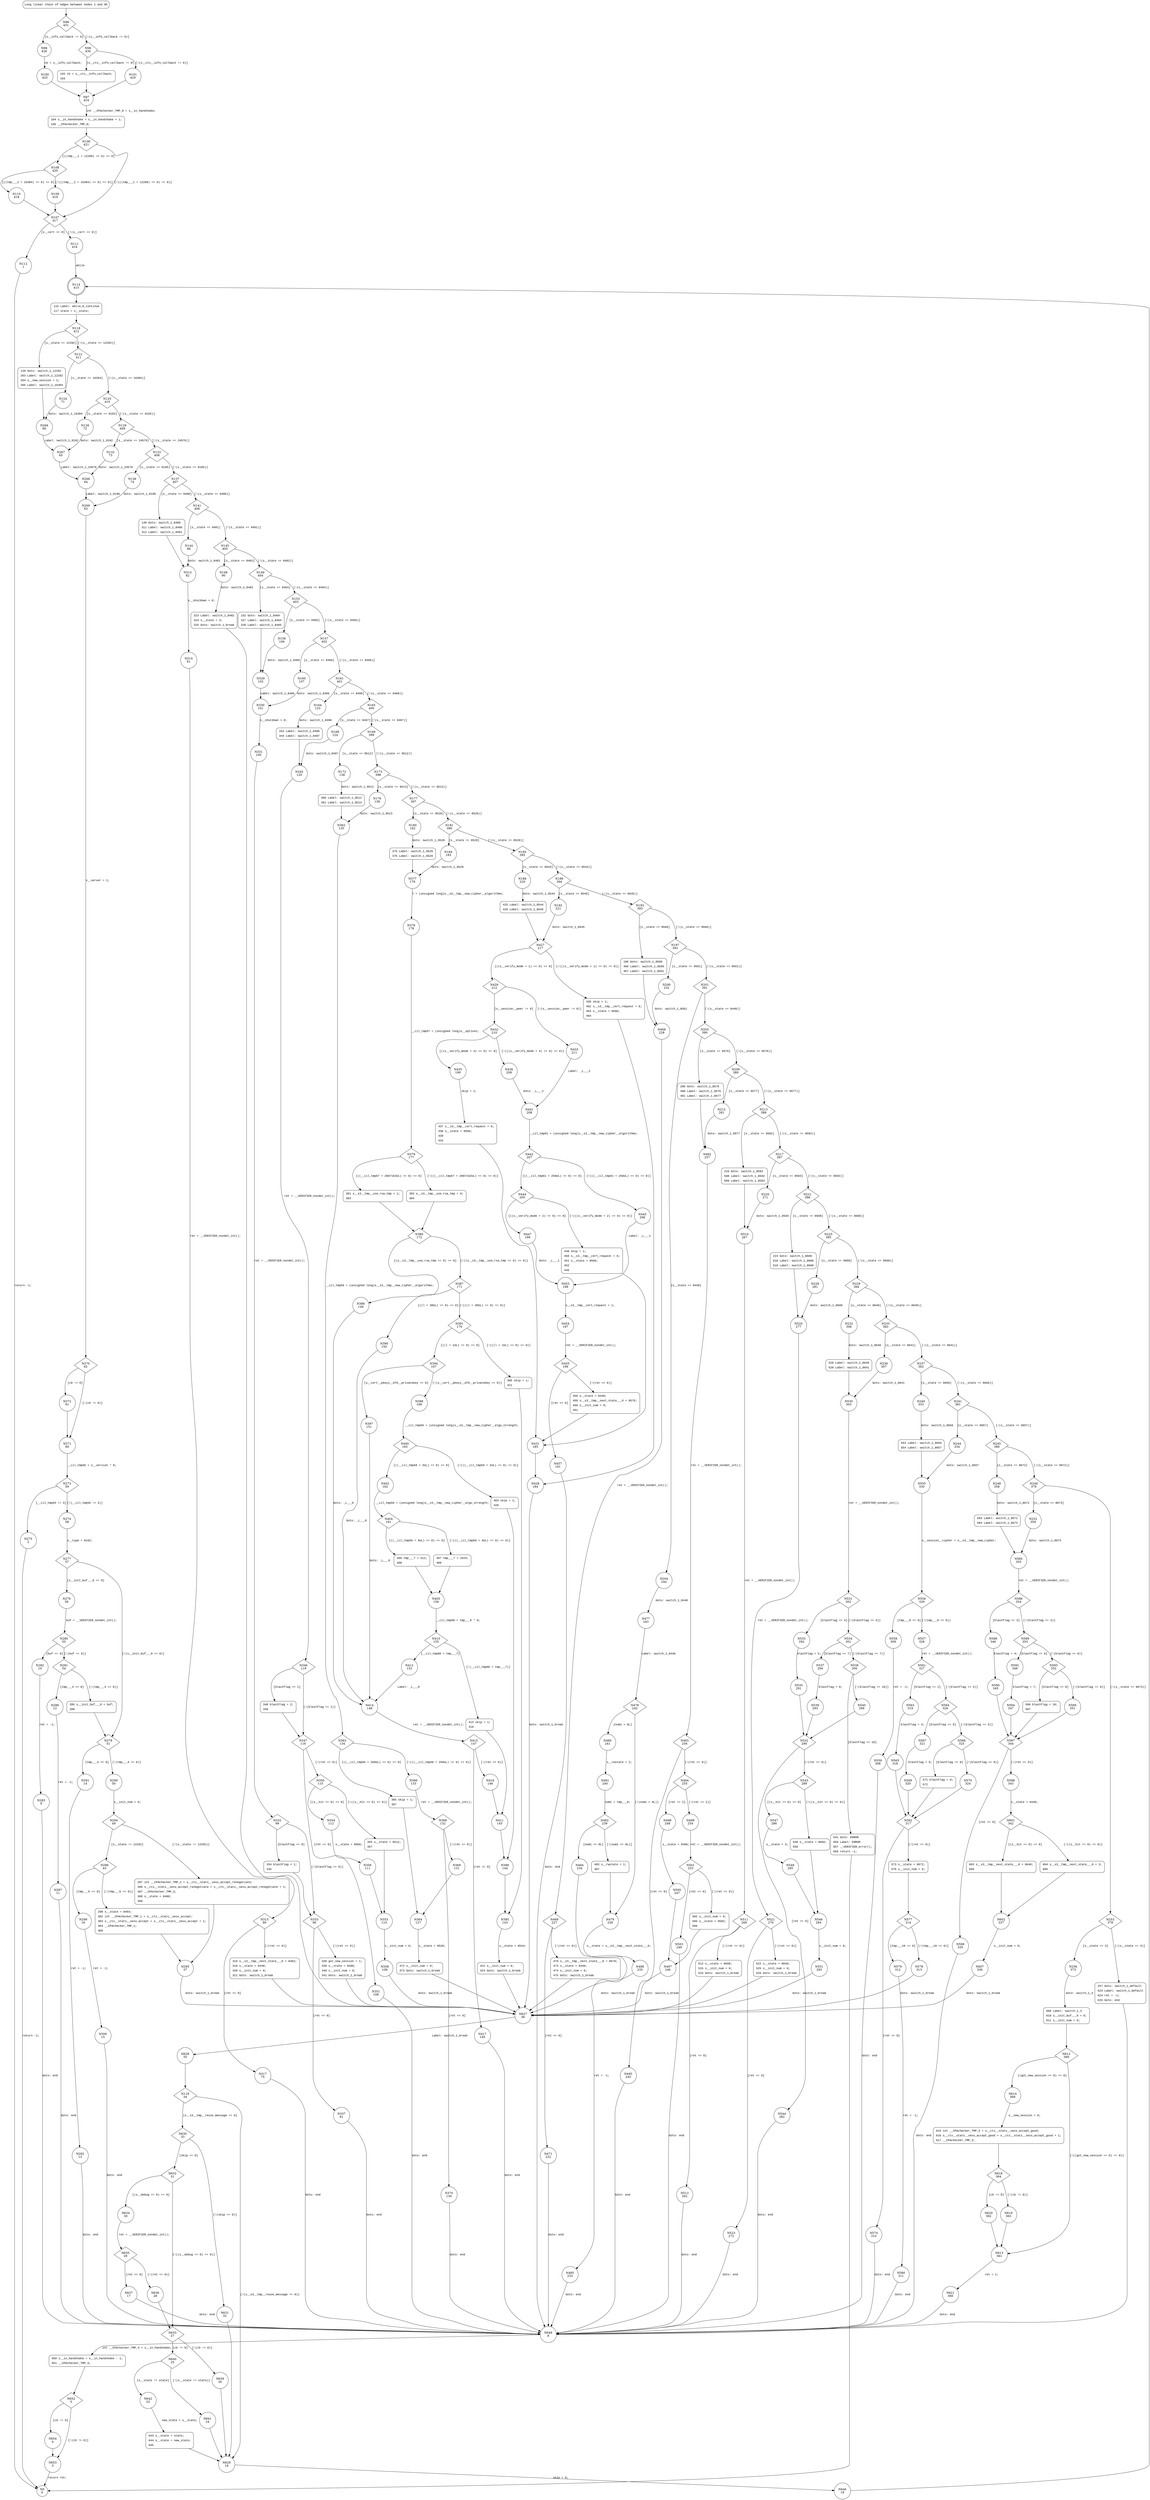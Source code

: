 digraph ssl3_accept {
96 [shape="diamond" label="N96\n431"]
98 [shape="circle" label="N98\n426"]
99 [shape="diamond" label="N99\n430"]
102 [shape="circle" label="N102\n428"]
101 [shape="circle" label="N101\n429"]
97 [shape="circle" label="N97\n424"]
104 [shape="circle" label="N104\n423"]
106 [shape="diamond" label="N106\n421"]
108 [shape="diamond" label="N108\n420"]
107 [shape="diamond" label="N107\n417"]
112 [shape="circle" label="N112\n1"]
111 [shape="circle" label="N111\n416"]
114 [shape="doublecircle" label="N114\n415"]
115 [shape="circle" label="N115\n414"]
118 [shape="diamond" label="N118\n412"]
120 [shape="circle" label="N120\n70"]
121 [shape="diamond" label="N121\n411"]
124 [shape="circle" label="N124\n71"]
125 [shape="diamond" label="N125\n410"]
128 [shape="circle" label="N128\n72"]
129 [shape="diamond" label="N129\n409"]
132 [shape="circle" label="N132\n73"]
133 [shape="diamond" label="N133\n408"]
136 [shape="circle" label="N136\n74"]
137 [shape="diamond" label="N137\n407"]
140 [shape="circle" label="N140\n85"]
141 [shape="diamond" label="N141\n406"]
144 [shape="circle" label="N144\n86"]
145 [shape="diamond" label="N145\n405"]
148 [shape="circle" label="N148\n90"]
149 [shape="diamond" label="N149\n404"]
152 [shape="circle" label="N152\n105"]
153 [shape="diamond" label="N153\n403"]
156 [shape="circle" label="N156\n106"]
157 [shape="diamond" label="N157\n402"]
160 [shape="circle" label="N160\n107"]
161 [shape="diamond" label="N161\n401"]
164 [shape="circle" label="N164\n123"]
165 [shape="diamond" label="N165\n400"]
168 [shape="circle" label="N168\n124"]
169 [shape="diamond" label="N169\n399"]
172 [shape="circle" label="N172\n138"]
173 [shape="diamond" label="N173\n398"]
176 [shape="circle" label="N176\n139"]
177 [shape="diamond" label="N177\n397"]
180 [shape="circle" label="N180\n182"]
181 [shape="diamond" label="N181\n396"]
184 [shape="circle" label="N184\n183"]
185 [shape="diamond" label="N185\n395"]
188 [shape="circle" label="N188\n220"]
189 [shape="diamond" label="N189\n394"]
192 [shape="circle" label="N192\n221"]
193 [shape="diamond" label="N193\n393"]
196 [shape="circle" label="N196\n231"]
197 [shape="diamond" label="N197\n392"]
200 [shape="circle" label="N200\n232"]
201 [shape="diamond" label="N201\n391"]
204 [shape="circle" label="N204\n244"]
205 [shape="diamond" label="N205\n390"]
208 [shape="circle" label="N208\n260"]
209 [shape="diamond" label="N209\n389"]
212 [shape="circle" label="N212\n261"]
213 [shape="diamond" label="N213\n388"]
216 [shape="circle" label="N216\n270"]
217 [shape="diamond" label="N217\n387"]
220 [shape="circle" label="N220\n271"]
221 [shape="diamond" label="N221\n386"]
224 [shape="circle" label="N224\n280"]
225 [shape="diamond" label="N225\n385"]
228 [shape="circle" label="N228\n281"]
229 [shape="diamond" label="N229\n384"]
232 [shape="circle" label="N232\n306"]
233 [shape="diamond" label="N233\n383"]
236 [shape="circle" label="N236\n307"]
237 [shape="diamond" label="N237\n382"]
240 [shape="circle" label="N240\n333"]
241 [shape="diamond" label="N241\n381"]
244 [shape="circle" label="N244\n334"]
245 [shape="diamond" label="N245\n380"]
248 [shape="circle" label="N248\n358"]
249 [shape="diamond" label="N249\n379"]
252 [shape="circle" label="N252\n359"]
253 [shape="diamond" label="N253\n378"]
256 [shape="circle" label="N256\n373"]
257 [shape="circle" label="N257\n377"]
649 [shape="circle" label="N649\n8"]
650 [shape="circle" label="N650\n7"]
652 [shape="diamond" label="N652\n5"]
654 [shape="circle" label="N654\n4"]
653 [shape="circle" label="N653\n3"]
0 [shape="circle" label="N0\n0"]
609 [shape="circle" label="N609\n372"]
612 [shape="diamond" label="N612\n369"]
614 [shape="circle" label="N614\n368"]
613 [shape="circle" label="N613\n361"]
621 [shape="circle" label="N621\n360"]
615 [shape="circle" label="N615\n367"]
618 [shape="diamond" label="N618\n364"]
620 [shape="circle" label="N620\n362"]
619 [shape="circle" label="N619\n363"]
585 [shape="circle" label="N585\n355"]
586 [shape="diamond" label="N586\n354"]
588 [shape="circle" label="N588\n346"]
589 [shape="diamond" label="N589\n353"]
592 [shape="circle" label="N592\n348"]
593 [shape="diamond" label="N593\n352"]
596 [shape="circle" label="N596\n350"]
595 [shape="circle" label="N595\n351"]
587 [shape="diamond" label="N587\n344"]
599 [shape="circle" label="N599\n335"]
598 [shape="circle" label="N598\n343"]
601 [shape="diamond" label="N601\n342"]
603 [shape="circle" label="N603\n339"]
604 [shape="circle" label="N604\n341"]
602 [shape="circle" label="N602\n337"]
607 [shape="circle" label="N607\n336"]
627 [shape="circle" label="N627\n36"]
628 [shape="circle" label="N628\n35"]
119 [shape="diamond" label="N119\n34"]
630 [shape="diamond" label="N630\n33"]
629 [shape="circle" label="N629\n19"]
646 [shape="circle" label="N646\n18"]
632 [shape="diamond" label="N632\n31"]
631 [shape="circle" label="N631\n32"]
634 [shape="circle" label="N634\n30"]
633 [shape="diamond" label="N633\n27"]
640 [shape="diamond" label="N640\n25"]
639 [shape="circle" label="N639\n26"]
642 [shape="circle" label="N642\n23"]
641 [shape="circle" label="N641\n24"]
643 [shape="circle" label="N643\n22"]
635 [shape="diamond" label="N635\n29"]
637 [shape="circle" label="N637\n17"]
636 [shape="circle" label="N636\n28"]
594 [shape="circle" label="N594\n347"]
590 [shape="circle" label="N590\n345"]
583 [shape="circle" label="N583\n357"]
555 [shape="circle" label="N555\n330"]
556 [shape="diamond" label="N556\n329"]
558 [shape="circle" label="N558\n309"]
557 [shape="circle" label="N557\n328"]
561 [shape="diamond" label="N561\n327"]
563 [shape="circle" label="N563\n319"]
564 [shape="diamond" label="N564\n326"]
567 [shape="circle" label="N567\n321"]
568 [shape="diamond" label="N568\n325"]
571 [shape="circle" label="N571\n323"]
570 [shape="circle" label="N570\n324"]
562 [shape="diamond" label="N562\n317"]
574 [shape="circle" label="N574\n310"]
573 [shape="circle" label="N573\n316"]
577 [shape="diamond" label="N577\n314"]
579 [shape="circle" label="N579\n312"]
578 [shape="circle" label="N578\n313"]
580 [shape="circle" label="N580\n311"]
569 [shape="circle" label="N569\n320"]
565 [shape="circle" label="N565\n318"]
559 [shape="circle" label="N559\n308"]
553 [shape="circle" label="N553\n332"]
530 [shape="circle" label="N530\n303"]
531 [shape="diamond" label="N531\n302"]
533 [shape="circle" label="N533\n292"]
534 [shape="diamond" label="N534\n301"]
537 [shape="circle" label="N537\n294"]
538 [shape="diamond" label="N538\n300"]
541 [shape="circle" label="N541\n298"]
540 [shape="circle" label="N540\n299"]
532 [shape="diamond" label="N532\n290"]
544 [shape="circle" label="N544\n282"]
543 [shape="diamond" label="N543\n289"]
547 [shape="circle" label="N547\n286"]
548 [shape="circle" label="N548\n288"]
546 [shape="circle" label="N546\n284"]
551 [shape="circle" label="N551\n283"]
549 [shape="circle" label="N549\n285"]
539 [shape="circle" label="N539\n293"]
535 [shape="circle" label="N535\n291"]
528 [shape="circle" label="N528\n305"]
520 [shape="circle" label="N520\n277"]
521 [shape="diamond" label="N521\n276"]
523 [shape="circle" label="N523\n272"]
522 [shape="circle" label="N522\n275"]
510 [shape="circle" label="N510\n267"]
511 [shape="diamond" label="N511\n266"]
513 [shape="circle" label="N513\n262"]
512 [shape="circle" label="N512\n265"]
492 [shape="circle" label="N492\n257"]
493 [shape="diamond" label="N493\n256"]
495 [shape="circle" label="N495\n245"]
494 [shape="diamond" label="N494\n255"]
498 [shape="circle" label="N498\n248"]
499 [shape="circle" label="N499\n254"]
501 [shape="diamond" label="N501\n253"]
503 [shape="circle" label="N503\n249"]
502 [shape="circle" label="N502\n252"]
497 [shape="circle" label="N497\n246"]
500 [shape="circle" label="N500\n247"]
477 [shape="circle" label="N477\n243"]
478 [shape="diamond" label="N478\n242"]
480 [shape="circle" label="N480\n241"]
479 [shape="circle" label="N479\n236"]
488 [shape="circle" label="N488\n235"]
481 [shape="circle" label="N481\n240"]
482 [shape="diamond" label="N482\n239"]
484 [shape="circle" label="N484\n234"]
483 [shape="circle" label="N483\n238"]
485 [shape="circle" label="N485\n233"]
468 [shape="circle" label="N468\n228"]
469 [shape="diamond" label="N469\n227"]
471 [shape="circle" label="N471\n222"]
470 [shape="circle" label="N470\n226"]
427 [shape="diamond" label="N427\n217"]
429 [shape="diamond" label="N429\n212"]
430 [shape="circle" label="N430\n216"]
428 [shape="circle" label="N428\n184"]
432 [shape="diamond" label="N432\n210"]
433 [shape="circle" label="N433\n211"]
441 [shape="circle" label="N441\n208"]
442 [shape="diamond" label="N442\n207"]
444 [shape="diamond" label="N444\n205"]
445 [shape="circle" label="N445\n206"]
453 [shape="circle" label="N453\n198"]
454 [shape="circle" label="N454\n197"]
455 [shape="diamond" label="N455\n196"]
457 [shape="circle" label="N457\n191"]
456 [shape="circle" label="N456\n195"]
431 [shape="circle" label="N431\n185"]
447 [shape="circle" label="N447\n199"]
448 [shape="circle" label="N448\n204"]
435 [shape="circle" label="N435\n190"]
436 [shape="circle" label="N436\n209"]
437 [shape="circle" label="N437\n189"]
425 [shape="circle" label="N425\n219"]
377 [shape="circle" label="N377\n179"]
378 [shape="circle" label="N378\n178"]
379 [shape="diamond" label="N379\n177"]
381 [shape="circle" label="N381\n174"]
382 [shape="circle" label="N382\n176"]
380 [shape="diamond" label="N380\n172"]
386 [shape="circle" label="N386\n149"]
387 [shape="diamond" label="N387\n171"]
390 [shape="circle" label="N390\n150"]
391 [shape="diamond" label="N391\n170"]
394 [shape="diamond" label="N394\n167"]
395 [shape="circle" label="N395\n169"]
385 [shape="circle" label="N385\n143"]
422 [shape="circle" label="N422\n142"]
397 [shape="circle" label="N397\n151"]
398 [shape="circle" label="N398\n166"]
400 [shape="diamond" label="N400\n165"]
402 [shape="circle" label="N402\n162"]
403 [shape="circle" label="N403\n164"]
396 [shape="circle" label="N396\n144"]
404 [shape="diamond" label="N404\n161"]
406 [shape="circle" label="N406\n158"]
407 [shape="circle" label="N407\n160"]
405 [shape="circle" label="N405\n156"]
410 [shape="diamond" label="N410\n155"]
412 [shape="circle" label="N412\n152"]
413 [shape="circle" label="N413\n154"]
411 [shape="circle" label="N411\n145"]
414 [shape="circle" label="N414\n148"]
415 [shape="diamond" label="N415\n147"]
417 [shape="circle" label="N417\n140"]
416 [shape="circle" label="N416\n146"]
375 [shape="circle" label="N375\n181"]
362 [shape="circle" label="N362\n135"]
363 [shape="diamond" label="N363\n134"]
365 [shape="circle" label="N365\n129"]
366 [shape="circle" label="N366\n133"]
368 [shape="diamond" label="N368\n132"]
370 [shape="circle" label="N370\n130"]
369 [shape="circle" label="N369\n131"]
364 [shape="circle" label="N364\n127"]
372 [shape="circle" label="N372\n126"]
360 [shape="circle" label="N360\n137"]
345 [shape="circle" label="N345\n120"]
346 [shape="diamond" label="N346\n119"]
348 [shape="circle" label="N348\n118"]
347 [shape="diamond" label="N347\n116"]
351 [shape="circle" label="N351\n108"]
350 [shape="diamond" label="N350\n115"]
354 [shape="circle" label="N354\n112"]
355 [shape="circle" label="N355\n114"]
353 [shape="circle" label="N353\n110"]
358 [shape="circle" label="N358\n109"]
356 [shape="circle" label="N356\n111"]
343 [shape="circle" label="N343\n122"]
330 [shape="circle" label="N330\n101"]
331 [shape="circle" label="N331\n100"]
332 [shape="diamond" label="N332\n99"]
334 [shape="circle" label="N334\n98"]
333 [shape="diamond" label="N333\n96"]
337 [shape="circle" label="N337\n91"]
336 [shape="circle" label="N336\n95"]
329 [shape="circle" label="N329\n102"]
323 [shape="circle" label="N323\n89"]
313 [shape="circle" label="N313\n82"]
314 [shape="circle" label="N314\n81"]
315 [shape="diamond" label="N315\n80"]
317 [shape="circle" label="N317\n75"]
316 [shape="circle" label="N316\n79"]
269 [shape="circle" label="N269\n63"]
270 [shape="diamond" label="N270\n62"]
272 [shape="circle" label="N272\n61"]
271 [shape="circle" label="N271\n60"]
273 [shape="diamond" label="N273\n59"]
275 [shape="circle" label="N275\n2"]
274 [shape="circle" label="N274\n58"]
277 [shape="diamond" label="N277\n57"]
279 [shape="circle" label="N279\n56"]
278 [shape="diamond" label="N278\n51"]
291 [shape="circle" label="N291\n14"]
290 [shape="circle" label="N290\n50"]
294 [shape="diamond" label="N294\n49"]
296 [shape="diamond" label="N296\n43"]
297 [shape="circle" label="N297\n48"]
295 [shape="circle" label="N295\n37"]
299 [shape="circle" label="N299\n16"]
298 [shape="circle" label="N298\n42"]
300 [shape="circle" label="N300\n15"]
292 [shape="circle" label="N292\n13"]
280 [shape="diamond" label="N280\n55"]
282 [shape="circle" label="N282\n10"]
281 [shape="diamond" label="N281\n54"]
286 [shape="circle" label="N286\n12"]
285 [shape="circle" label="N285\n53"]
287 [shape="circle" label="N287\n11"]
283 [shape="circle" label="N283\n9"]
268 [shape="circle" label="N268\n64"]
267 [shape="circle" label="N267\n65"]
266 [shape="circle" label="N266\n66"]
110 [shape="circle" label="N110\n418"]
109 [shape="circle" label="N109\n419"]
100 [shape="circle" label="N100\n425"]
1 [style="filled,bold" penwidth="1" fillcolor="white" fontname="Courier New" shape="Mrecord" label="Long linear chain of edges between nodes 1 and 95"]
1 -> 96[label=""]
104 [style="filled,bold" penwidth="1" fillcolor="white" fontname="Courier New" shape="Mrecord" label=<<table border="0" cellborder="0" cellpadding="3" bgcolor="white"><tr><td align="right">104</td><td align="left">s__in_handshake = s__in_handshake + 1;</td></tr><tr><td align="right">105</td><td align="left">__CPAchecker_TMP_0;</td></tr></table>>]
104 -> 106[label=""]
115 [style="filled,bold" penwidth="1" fillcolor="white" fontname="Courier New" shape="Mrecord" label=<<table border="0" cellborder="0" cellpadding="3" bgcolor="white"><tr><td align="right">115</td><td align="left">Label: while_0_continue</td></tr><tr><td align="right">117</td><td align="left">state = s__state;</td></tr></table>>]
115 -> 118[label=""]
257 [style="filled,bold" penwidth="1" fillcolor="white" fontname="Courier New" shape="Mrecord" label=<<table border="0" cellborder="0" cellpadding="3" bgcolor="white"><tr><td align="right">257</td><td align="left">Goto: switch_1_default</td></tr><tr><td align="right">623</td><td align="left">Label: switch_1_default</td></tr><tr><td align="right">624</td><td align="left">ret = -1;</td></tr><tr><td align="right">625</td><td align="left">Goto: end</td></tr></table>>]
257 -> 649[label=""]
650 [style="filled,bold" penwidth="1" fillcolor="white" fontname="Courier New" shape="Mrecord" label=<<table border="0" cellborder="0" cellpadding="3" bgcolor="white"><tr><td align="right">650</td><td align="left">s__in_handshake = s__in_handshake - 1;</td></tr><tr><td align="right">651</td><td align="left">__CPAchecker_TMP_4;</td></tr></table>>]
650 -> 652[label=""]
609 [style="filled,bold" penwidth="1" fillcolor="white" fontname="Courier New" shape="Mrecord" label=<<table border="0" cellborder="0" cellpadding="3" bgcolor="white"><tr><td align="right">609</td><td align="left">Label: switch_1_3</td></tr><tr><td align="right">610</td><td align="left">s__init_buf___0 = 0;</td></tr><tr><td align="right">611</td><td align="left">s__init_num = 0;</td></tr></table>>]
609 -> 612[label=""]
615 [style="filled,bold" penwidth="1" fillcolor="white" fontname="Courier New" shape="Mrecord" label=<<table border="0" cellborder="0" cellpadding="3" bgcolor="white"><tr><td align="right">615</td><td align="left">int __CPAchecker_TMP_3 = s__ctx__stats__sess_accept_good;</td></tr><tr><td align="right">616</td><td align="left">s__ctx__stats__sess_accept_good = s__ctx__stats__sess_accept_good + 1;</td></tr><tr><td align="right">617</td><td align="left">__CPAchecker_TMP_3;</td></tr></table>>]
615 -> 618[label=""]
604 [style="filled,bold" penwidth="1" fillcolor="white" fontname="Courier New" shape="Mrecord" label=<<table border="0" cellborder="0" cellpadding="3" bgcolor="white"><tr><td align="right">604</td><td align="left">s__s3__tmp__next_state___0 = 3;</td></tr><tr><td align="right">606</td><td align="left"></td></tr></table>>]
604 -> 602[label=""]
643 [style="filled,bold" penwidth="1" fillcolor="white" fontname="Courier New" shape="Mrecord" label=<<table border="0" cellborder="0" cellpadding="3" bgcolor="white"><tr><td align="right">643</td><td align="left">s__state = state;</td></tr><tr><td align="right">644</td><td align="left">s__state = new_state;</td></tr><tr><td align="right">645</td><td align="left"></td></tr></table>>]
643 -> 629[label=""]
603 [style="filled,bold" penwidth="1" fillcolor="white" fontname="Courier New" shape="Mrecord" label=<<table border="0" cellborder="0" cellpadding="3" bgcolor="white"><tr><td align="right">603</td><td align="left">s__s3__tmp__next_state___0 = 8640;</td></tr><tr><td align="right">605</td><td align="left"></td></tr></table>>]
603 -> 602[label=""]
596 [style="filled,bold" penwidth="1" fillcolor="white" fontname="Courier New" shape="Mrecord" label=<<table border="0" cellborder="0" cellpadding="3" bgcolor="white"><tr><td align="right">596</td><td align="left">blastFlag = 10;</td></tr><tr><td align="right">597</td><td align="left"></td></tr></table>>]
596 -> 587[label=""]
583 [style="filled,bold" penwidth="1" fillcolor="white" fontname="Courier New" shape="Mrecord" label=<<table border="0" cellborder="0" cellpadding="3" bgcolor="white"><tr><td align="right">583</td><td align="left">Label: switch_1_8672</td></tr><tr><td align="right">584</td><td align="left">Label: switch_1_8673</td></tr></table>>]
583 -> 585[label=""]
573 [style="filled,bold" penwidth="1" fillcolor="white" fontname="Courier New" shape="Mrecord" label=<<table border="0" cellborder="0" cellpadding="3" bgcolor="white"><tr><td align="right">573</td><td align="left">s__state = 8672;</td></tr><tr><td align="right">576</td><td align="left">s__init_num = 0;</td></tr></table>>]
573 -> 577[label=""]
571 [style="filled,bold" penwidth="1" fillcolor="white" fontname="Courier New" shape="Mrecord" label=<<table border="0" cellborder="0" cellpadding="3" bgcolor="white"><tr><td align="right">571</td><td align="left">blastFlag = 9;</td></tr><tr><td align="right">572</td><td align="left"></td></tr></table>>]
571 -> 562[label=""]
553 [style="filled,bold" penwidth="1" fillcolor="white" fontname="Courier New" shape="Mrecord" label=<<table border="0" cellborder="0" cellpadding="3" bgcolor="white"><tr><td align="right">553</td><td align="left">Label: switch_1_8656</td></tr><tr><td align="right">554</td><td align="left">Label: switch_1_8657</td></tr></table>>]
553 -> 555[label=""]
548 [style="filled,bold" penwidth="1" fillcolor="white" fontname="Courier New" shape="Mrecord" label=<<table border="0" cellborder="0" cellpadding="3" bgcolor="white"><tr><td align="right">548</td><td align="left">s__state = 8656;</td></tr><tr><td align="right">550</td><td align="left"></td></tr></table>>]
548 -> 546[label=""]
541 [style="filled,bold" penwidth="1" fillcolor="white" fontname="Courier New" shape="Mrecord" label=<<table border="0" cellborder="0" cellpadding="3" bgcolor="white"><tr><td align="right">541</td><td align="left">Goto: ERROR</td></tr><tr><td align="right">656</td><td align="left">Label: ERROR</td></tr><tr><td align="right">657</td><td align="left">__VERIFIER_error();</td></tr><tr><td align="right">658</td><td align="left">return -1;</td></tr></table>>]
541 -> 0[label=""]
528 [style="filled,bold" penwidth="1" fillcolor="white" fontname="Courier New" shape="Mrecord" label=<<table border="0" cellborder="0" cellpadding="3" bgcolor="white"><tr><td align="right">528</td><td align="left">Label: switch_1_8640</td></tr><tr><td align="right">529</td><td align="left">Label: switch_1_8641</td></tr></table>>]
528 -> 530[label=""]
522 [style="filled,bold" penwidth="1" fillcolor="white" fontname="Courier New" shape="Mrecord" label=<<table border="0" cellborder="0" cellpadding="3" bgcolor="white"><tr><td align="right">522</td><td align="left">s__state = 8640;</td></tr><tr><td align="right">525</td><td align="left">s__init_num = 0;</td></tr><tr><td align="right">526</td><td align="left">Goto: switch_1_break</td></tr></table>>]
522 -> 627[label=""]
224 [style="filled,bold" penwidth="1" fillcolor="white" fontname="Courier New" shape="Mrecord" label=<<table border="0" cellborder="0" cellpadding="3" bgcolor="white"><tr><td align="right">224</td><td align="left">Goto: switch_1_8608</td></tr><tr><td align="right">518</td><td align="left">Label: switch_1_8608</td></tr><tr><td align="right">519</td><td align="left">Label: switch_1_8609</td></tr></table>>]
224 -> 520[label=""]
512 [style="filled,bold" penwidth="1" fillcolor="white" fontname="Courier New" shape="Mrecord" label=<<table border="0" cellborder="0" cellpadding="3" bgcolor="white"><tr><td align="right">512</td><td align="left">s__state = 8608;</td></tr><tr><td align="right">515</td><td align="left">s__init_num = 0;</td></tr><tr><td align="right">516</td><td align="left">Goto: switch_1_break</td></tr></table>>]
512 -> 627[label=""]
216 [style="filled,bold" penwidth="1" fillcolor="white" fontname="Courier New" shape="Mrecord" label=<<table border="0" cellborder="0" cellpadding="3" bgcolor="white"><tr><td align="right">216</td><td align="left">Goto: switch_1_8592</td></tr><tr><td align="right">508</td><td align="left">Label: switch_1_8592</td></tr><tr><td align="right">509</td><td align="left">Label: switch_1_8593</td></tr></table>>]
216 -> 510[label=""]
502 [style="filled,bold" penwidth="1" fillcolor="white" fontname="Courier New" shape="Mrecord" label=<<table border="0" cellborder="0" cellpadding="3" bgcolor="white"><tr><td align="right">502</td><td align="left">s__init_num = 0;</td></tr><tr><td align="right">505</td><td align="left">s__state = 8592;</td></tr><tr><td align="right">506</td><td align="left"></td></tr></table>>]
502 -> 497[label=""]
208 [style="filled,bold" penwidth="1" fillcolor="white" fontname="Courier New" shape="Mrecord" label=<<table border="0" cellborder="0" cellpadding="3" bgcolor="white"><tr><td align="right">208</td><td align="left">Goto: switch_1_8576</td></tr><tr><td align="right">490</td><td align="left">Label: switch_1_8576</td></tr><tr><td align="right">491</td><td align="left">Label: switch_1_8577</td></tr></table>>]
208 -> 492[label=""]
483 [style="filled,bold" penwidth="1" fillcolor="white" fontname="Courier New" shape="Mrecord" label=<<table border="0" cellborder="0" cellpadding="3" bgcolor="white"><tr><td align="right">483</td><td align="left">s__rwstate = 1;</td></tr><tr><td align="right">487</td><td align="left"></td></tr></table>>]
483 -> 479[label=""]
470 [style="filled,bold" penwidth="1" fillcolor="white" fontname="Courier New" shape="Mrecord" label=<<table border="0" cellborder="0" cellpadding="3" bgcolor="white"><tr><td align="right">470</td><td align="left">s__s3__tmp__next_state___0 = 8576;</td></tr><tr><td align="right">473</td><td align="left">s__state = 8448;</td></tr><tr><td align="right">474</td><td align="left">s__init_num = 0;</td></tr><tr><td align="right">475</td><td align="left">Goto: switch_1_break</td></tr></table>>]
470 -> 627[label=""]
196 [style="filled,bold" penwidth="1" fillcolor="white" fontname="Courier New" shape="Mrecord" label=<<table border="0" cellborder="0" cellpadding="3" bgcolor="white"><tr><td align="right">196</td><td align="left">Goto: switch_1_8560</td></tr><tr><td align="right">466</td><td align="left">Label: switch_1_8560</td></tr><tr><td align="right">467</td><td align="left">Label: switch_1_8561</td></tr></table>>]
196 -> 468[label=""]
430 [style="filled,bold" penwidth="1" fillcolor="white" fontname="Courier New" shape="Mrecord" label=<<table border="0" cellborder="0" cellpadding="3" bgcolor="white"><tr><td align="right">430</td><td align="left">skip = 1;</td></tr><tr><td align="right">462</td><td align="left">s__s3__tmp__cert_request = 0;</td></tr><tr><td align="right">463</td><td align="left">s__state = 8560;</td></tr><tr><td align="right">464</td><td align="left"></td></tr></table>>]
430 -> 428[label=""]
456 [style="filled,bold" penwidth="1" fillcolor="white" fontname="Courier New" shape="Mrecord" label=<<table border="0" cellborder="0" cellpadding="3" bgcolor="white"><tr><td align="right">456</td><td align="left">s__state = 8448;</td></tr><tr><td align="right">459</td><td align="left">s__s3__tmp__next_state___0 = 8576;</td></tr><tr><td align="right">460</td><td align="left">s__init_num = 0;</td></tr><tr><td align="right">461</td><td align="left"></td></tr></table>>]
456 -> 431[label=""]
448 [style="filled,bold" penwidth="1" fillcolor="white" fontname="Courier New" shape="Mrecord" label=<<table border="0" cellborder="0" cellpadding="3" bgcolor="white"><tr><td align="right">448</td><td align="left">skip = 1;</td></tr><tr><td align="right">450</td><td align="left">s__s3__tmp__cert_request = 0;</td></tr><tr><td align="right">451</td><td align="left">s__state = 8560;</td></tr><tr><td align="right">452</td><td align="left"></td></tr><tr><td align="right">446</td><td align="left"></td></tr></table>>]
448 -> 431[label=""]
437 [style="filled,bold" penwidth="1" fillcolor="white" fontname="Courier New" shape="Mrecord" label=<<table border="0" cellborder="0" cellpadding="3" bgcolor="white"><tr><td align="right">437</td><td align="left">s__s3__tmp__cert_request = 0;</td></tr><tr><td align="right">438</td><td align="left">s__state = 8560;</td></tr><tr><td align="right">439</td><td align="left"></td></tr><tr><td align="right">434</td><td align="left"></td></tr></table>>]
437 -> 431[label=""]
425 [style="filled,bold" penwidth="1" fillcolor="white" fontname="Courier New" shape="Mrecord" label=<<table border="0" cellborder="0" cellpadding="3" bgcolor="white"><tr><td align="right">425</td><td align="left">Label: switch_1_8544</td></tr><tr><td align="right">426</td><td align="left">Label: switch_1_8545</td></tr></table>>]
425 -> 427[label=""]
382 [style="filled,bold" penwidth="1" fillcolor="white" fontname="Courier New" shape="Mrecord" label=<<table border="0" cellborder="0" cellpadding="3" bgcolor="white"><tr><td align="right">382</td><td align="left">s__s3__tmp__use_rsa_tmp = 0;</td></tr><tr><td align="right">384</td><td align="left"></td></tr></table>>]
382 -> 380[label=""]
395 [style="filled,bold" penwidth="1" fillcolor="white" fontname="Courier New" shape="Mrecord" label=<<table border="0" cellborder="0" cellpadding="3" bgcolor="white"><tr><td align="right">395</td><td align="left">skip = 1;</td></tr><tr><td align="right">421</td><td align="left"></td></tr></table>>]
395 -> 385[label=""]
422 [style="filled,bold" penwidth="1" fillcolor="white" fontname="Courier New" shape="Mrecord" label=<<table border="0" cellborder="0" cellpadding="3" bgcolor="white"><tr><td align="right">422</td><td align="left">s__init_num = 0;</td></tr><tr><td align="right">423</td><td align="left">Goto: switch_1_break</td></tr></table>>]
422 -> 627[label=""]
403 [style="filled,bold" penwidth="1" fillcolor="white" fontname="Courier New" shape="Mrecord" label=<<table border="0" cellborder="0" cellpadding="3" bgcolor="white"><tr><td align="right">403</td><td align="left">skip = 1;</td></tr><tr><td align="right">420</td><td align="left"></td></tr></table>>]
403 -> 396[label=""]
407 [style="filled,bold" penwidth="1" fillcolor="white" fontname="Courier New" shape="Mrecord" label=<<table border="0" cellborder="0" cellpadding="3" bgcolor="white"><tr><td align="right">407</td><td align="left">tmp___7 = 1024;</td></tr><tr><td align="right">409</td><td align="left"></td></tr></table>>]
407 -> 405[label=""]
413 [style="filled,bold" penwidth="1" fillcolor="white" fontname="Courier New" shape="Mrecord" label=<<table border="0" cellborder="0" cellpadding="3" bgcolor="white"><tr><td align="right">413</td><td align="left">skip = 1;</td></tr><tr><td align="right">419</td><td align="left"></td></tr></table>>]
413 -> 411[label=""]
406 [style="filled,bold" penwidth="1" fillcolor="white" fontname="Courier New" shape="Mrecord" label=<<table border="0" cellborder="0" cellpadding="3" bgcolor="white"><tr><td align="right">406</td><td align="left">tmp___7 = 512;</td></tr><tr><td align="right">408</td><td align="left"></td></tr></table>>]
406 -> 405[label=""]
381 [style="filled,bold" penwidth="1" fillcolor="white" fontname="Courier New" shape="Mrecord" label=<<table border="0" cellborder="0" cellpadding="3" bgcolor="white"><tr><td align="right">381</td><td align="left">s__s3__tmp__use_rsa_tmp = 1;</td></tr><tr><td align="right">383</td><td align="left"></td></tr></table>>]
381 -> 380[label=""]
375 [style="filled,bold" penwidth="1" fillcolor="white" fontname="Courier New" shape="Mrecord" label=<<table border="0" cellborder="0" cellpadding="3" bgcolor="white"><tr><td align="right">375</td><td align="left">Label: switch_1_8528</td></tr><tr><td align="right">376</td><td align="left">Label: switch_1_8529</td></tr></table>>]
375 -> 377[label=""]
372 [style="filled,bold" penwidth="1" fillcolor="white" fontname="Courier New" shape="Mrecord" label=<<table border="0" cellborder="0" cellpadding="3" bgcolor="white"><tr><td align="right">372</td><td align="left">s__init_num = 0;</td></tr><tr><td align="right">373</td><td align="left">Goto: switch_1_break</td></tr></table>>]
372 -> 627[label=""]
365 [style="filled,bold" penwidth="1" fillcolor="white" fontname="Courier New" shape="Mrecord" label=<<table border="0" cellborder="0" cellpadding="3" bgcolor="white"><tr><td align="right">365</td><td align="left">skip = 1;</td></tr><tr><td align="right">367</td><td align="left"></td></tr></table>>]
365 -> 364[label=""]
360 [style="filled,bold" penwidth="1" fillcolor="white" fontname="Courier New" shape="Mrecord" label=<<table border="0" cellborder="0" cellpadding="3" bgcolor="white"><tr><td align="right">360</td><td align="left">Label: switch_1_8512</td></tr><tr><td align="right">361</td><td align="left">Label: switch_1_8513</td></tr></table>>]
360 -> 362[label=""]
355 [style="filled,bold" penwidth="1" fillcolor="white" fontname="Courier New" shape="Mrecord" label=<<table border="0" cellborder="0" cellpadding="3" bgcolor="white"><tr><td align="right">355</td><td align="left">s__state = 8512;</td></tr><tr><td align="right">357</td><td align="left"></td></tr></table>>]
355 -> 353[label=""]
348 [style="filled,bold" penwidth="1" fillcolor="white" fontname="Courier New" shape="Mrecord" label=<<table border="0" cellborder="0" cellpadding="3" bgcolor="white"><tr><td align="right">348</td><td align="left">blastFlag = 2;</td></tr><tr><td align="right">349</td><td align="left"></td></tr></table>>]
348 -> 347[label=""]
343 [style="filled,bold" penwidth="1" fillcolor="white" fontname="Courier New" shape="Mrecord" label=<<table border="0" cellborder="0" cellpadding="3" bgcolor="white"><tr><td align="right">343</td><td align="left">Label: switch_1_8496</td></tr><tr><td align="right">344</td><td align="left">Label: switch_1_8497</td></tr></table>>]
343 -> 345[label=""]
336 [style="filled,bold" penwidth="1" fillcolor="white" fontname="Courier New" shape="Mrecord" label=<<table border="0" cellborder="0" cellpadding="3" bgcolor="white"><tr><td align="right">336</td><td align="left">got_new_session = 1;</td></tr><tr><td align="right">339</td><td align="left">s__state = 8496;</td></tr><tr><td align="right">340</td><td align="left">s__init_num = 0;</td></tr><tr><td align="right">341</td><td align="left">Goto: switch_1_break</td></tr></table>>]
336 -> 627[label=""]
334 [style="filled,bold" penwidth="1" fillcolor="white" fontname="Courier New" shape="Mrecord" label=<<table border="0" cellborder="0" cellpadding="3" bgcolor="white"><tr><td align="right">334</td><td align="left">blastFlag = 1;</td></tr><tr><td align="right">335</td><td align="left"></td></tr></table>>]
334 -> 333[label=""]
152 [style="filled,bold" penwidth="1" fillcolor="white" fontname="Courier New" shape="Mrecord" label=<<table border="0" cellborder="0" cellpadding="3" bgcolor="white"><tr><td align="right">152</td><td align="left">Goto: switch_1_8464</td></tr><tr><td align="right">327</td><td align="left">Label: switch_1_8464</td></tr><tr><td align="right">328</td><td align="left">Label: switch_1_8465</td></tr></table>>]
152 -> 329[label=""]
323 [style="filled,bold" penwidth="1" fillcolor="white" fontname="Courier New" shape="Mrecord" label=<<table border="0" cellborder="0" cellpadding="3" bgcolor="white"><tr><td align="right">323</td><td align="left">Label: switch_1_8482</td></tr><tr><td align="right">324</td><td align="left">s__state = 3;</td></tr><tr><td align="right">325</td><td align="left">Goto: switch_1_break</td></tr></table>>]
323 -> 627[label=""]
316 [style="filled,bold" penwidth="1" fillcolor="white" fontname="Courier New" shape="Mrecord" label=<<table border="0" cellborder="0" cellpadding="3" bgcolor="white"><tr><td align="right">316</td><td align="left">s__s3__tmp__next_state___0 = 8482;</td></tr><tr><td align="right">319</td><td align="left">s__state = 8448;</td></tr><tr><td align="right">320</td><td align="left">s__init_num = 0;</td></tr><tr><td align="right">321</td><td align="left">Goto: switch_1_break</td></tr></table>>]
316 -> 627[label=""]
140 [style="filled,bold" penwidth="1" fillcolor="white" fontname="Courier New" shape="Mrecord" label=<<table border="0" cellborder="0" cellpadding="3" bgcolor="white"><tr><td align="right">140</td><td align="left">Goto: switch_1_8480</td></tr><tr><td align="right">311</td><td align="left">Label: switch_1_8480</td></tr><tr><td align="right">312</td><td align="left">Label: switch_1_8481</td></tr></table>>]
140 -> 313[label=""]
297 [style="filled,bold" penwidth="1" fillcolor="white" fontname="Courier New" shape="Mrecord" label=<<table border="0" cellborder="0" cellpadding="3" bgcolor="white"><tr><td align="right">297</td><td align="left">int __CPAchecker_TMP_2 = s__ctx__stats__sess_accept_renegotiate;</td></tr><tr><td align="right">306</td><td align="left">s__ctx__stats__sess_accept_renegotiate = s__ctx__stats__sess_accept_renegotiate + 1;</td></tr><tr><td align="right">307</td><td align="left">__CPAchecker_TMP_2;</td></tr><tr><td align="right">308</td><td align="left">s__state = 8480;</td></tr><tr><td align="right">309</td><td align="left"></td></tr></table>>]
297 -> 295[label=""]
298 [style="filled,bold" penwidth="1" fillcolor="white" fontname="Courier New" shape="Mrecord" label=<<table border="0" cellborder="0" cellpadding="3" bgcolor="white"><tr><td align="right">298</td><td align="left">s__state = 8464;</td></tr><tr><td align="right">302</td><td align="left">int __CPAchecker_TMP_1 = s__ctx__stats__sess_accept;</td></tr><tr><td align="right">303</td><td align="left">s__ctx__stats__sess_accept = s__ctx__stats__sess_accept + 1;</td></tr><tr><td align="right">304</td><td align="left">__CPAchecker_TMP_1;</td></tr><tr><td align="right">305</td><td align="left"></td></tr></table>>]
298 -> 295[label=""]
285 [style="filled,bold" penwidth="1" fillcolor="white" fontname="Courier New" shape="Mrecord" label=<<table border="0" cellborder="0" cellpadding="3" bgcolor="white"><tr><td align="right">285</td><td align="left">s__init_buf___0 = buf;</td></tr><tr><td align="right">289</td><td align="left"></td></tr></table>>]
285 -> 278[label=""]
120 [style="filled,bold" penwidth="1" fillcolor="white" fontname="Courier New" shape="Mrecord" label=<<table border="0" cellborder="0" cellpadding="3" bgcolor="white"><tr><td align="right">120</td><td align="left">Goto: switch_1_12292</td></tr><tr><td align="right">263</td><td align="left">Label: switch_1_12292</td></tr><tr><td align="right">264</td><td align="left">s__new_session = 1;</td></tr><tr><td align="right">265</td><td align="left">Label: switch_1_16384</td></tr></table>>]
120 -> 266[label=""]
102 [style="filled,bold" penwidth="1" fillcolor="white" fontname="Courier New" shape="Mrecord" label=<<table border="0" cellborder="0" cellpadding="3" bgcolor="white"><tr><td align="right">102</td><td align="left">cb = s__ctx__info_callback;</td></tr><tr><td align="right">103</td><td align="left"></td></tr></table>>]
102 -> 97[label=""]
96 -> 98 [label="[s__info_callback != 0]" fontname="Courier New"]
96 -> 99 [label="[!(s__info_callback != 0)]" fontname="Courier New"]
99 -> 102 [label="[s__ctx__info_callback != 0]" fontname="Courier New"]
99 -> 101 [label="[!(s__ctx__info_callback != 0)]" fontname="Courier New"]
97 -> 104 [label="int __CPAchecker_TMP_0 = s__in_handshake;" fontname="Courier New"]
106 -> 108 [label="[((tmp___1 + 12288) == 0) == 0]" fontname="Courier New"]
106 -> 107 [label="[!(((tmp___1 + 12288) == 0) == 0)]" fontname="Courier New"]
107 -> 112 [label="[s__cert == 0]" fontname="Courier New"]
107 -> 111 [label="[!(s__cert == 0)]" fontname="Courier New"]
114 -> 115 [label="" fontname="Courier New"]
118 -> 120 [label="[s__state == 12292]" fontname="Courier New"]
118 -> 121 [label="[!(s__state == 12292)]" fontname="Courier New"]
121 -> 124 [label="[s__state == 16384]" fontname="Courier New"]
121 -> 125 [label="[!(s__state == 16384)]" fontname="Courier New"]
125 -> 128 [label="[s__state == 8192]" fontname="Courier New"]
125 -> 129 [label="[!(s__state == 8192)]" fontname="Courier New"]
129 -> 132 [label="[s__state == 24576]" fontname="Courier New"]
129 -> 133 [label="[!(s__state == 24576)]" fontname="Courier New"]
133 -> 136 [label="[s__state == 8195]" fontname="Courier New"]
133 -> 137 [label="[!(s__state == 8195)]" fontname="Courier New"]
137 -> 140 [label="[s__state == 8480]" fontname="Courier New"]
137 -> 141 [label="[!(s__state == 8480)]" fontname="Courier New"]
141 -> 144 [label="[s__state == 8481]" fontname="Courier New"]
141 -> 145 [label="[!(s__state == 8481)]" fontname="Courier New"]
145 -> 148 [label="[s__state == 8482]" fontname="Courier New"]
145 -> 149 [label="[!(s__state == 8482)]" fontname="Courier New"]
149 -> 152 [label="[s__state == 8464]" fontname="Courier New"]
149 -> 153 [label="[!(s__state == 8464)]" fontname="Courier New"]
153 -> 156 [label="[s__state == 8465]" fontname="Courier New"]
153 -> 157 [label="[!(s__state == 8465)]" fontname="Courier New"]
157 -> 160 [label="[s__state == 8466]" fontname="Courier New"]
157 -> 161 [label="[!(s__state == 8466)]" fontname="Courier New"]
161 -> 164 [label="[s__state == 8496]" fontname="Courier New"]
161 -> 165 [label="[!(s__state == 8496)]" fontname="Courier New"]
165 -> 168 [label="[s__state == 8497]" fontname="Courier New"]
165 -> 169 [label="[!(s__state == 8497)]" fontname="Courier New"]
169 -> 172 [label="[s__state == 8512]" fontname="Courier New"]
169 -> 173 [label="[!(s__state == 8512)]" fontname="Courier New"]
173 -> 176 [label="[s__state == 8513]" fontname="Courier New"]
173 -> 177 [label="[!(s__state == 8513)]" fontname="Courier New"]
177 -> 180 [label="[s__state == 8528]" fontname="Courier New"]
177 -> 181 [label="[!(s__state == 8528)]" fontname="Courier New"]
181 -> 184 [label="[s__state == 8529]" fontname="Courier New"]
181 -> 185 [label="[!(s__state == 8529)]" fontname="Courier New"]
185 -> 188 [label="[s__state == 8544]" fontname="Courier New"]
185 -> 189 [label="[!(s__state == 8544)]" fontname="Courier New"]
189 -> 192 [label="[s__state == 8545]" fontname="Courier New"]
189 -> 193 [label="[!(s__state == 8545)]" fontname="Courier New"]
193 -> 196 [label="[s__state == 8560]" fontname="Courier New"]
193 -> 197 [label="[!(s__state == 8560)]" fontname="Courier New"]
197 -> 200 [label="[s__state == 8561]" fontname="Courier New"]
197 -> 201 [label="[!(s__state == 8561)]" fontname="Courier New"]
201 -> 204 [label="[s__state == 8448]" fontname="Courier New"]
201 -> 205 [label="[!(s__state == 8448)]" fontname="Courier New"]
205 -> 208 [label="[s__state == 8576]" fontname="Courier New"]
205 -> 209 [label="[!(s__state == 8576)]" fontname="Courier New"]
209 -> 212 [label="[s__state == 8577]" fontname="Courier New"]
209 -> 213 [label="[!(s__state == 8577)]" fontname="Courier New"]
213 -> 216 [label="[s__state == 8592]" fontname="Courier New"]
213 -> 217 [label="[!(s__state == 8592)]" fontname="Courier New"]
217 -> 220 [label="[s__state == 8593]" fontname="Courier New"]
217 -> 221 [label="[!(s__state == 8593)]" fontname="Courier New"]
221 -> 224 [label="[s__state == 8608]" fontname="Courier New"]
221 -> 225 [label="[!(s__state == 8608)]" fontname="Courier New"]
225 -> 228 [label="[s__state == 8609]" fontname="Courier New"]
225 -> 229 [label="[!(s__state == 8609)]" fontname="Courier New"]
229 -> 232 [label="[s__state == 8640]" fontname="Courier New"]
229 -> 233 [label="[!(s__state == 8640)]" fontname="Courier New"]
233 -> 236 [label="[s__state == 8641]" fontname="Courier New"]
233 -> 237 [label="[!(s__state == 8641)]" fontname="Courier New"]
237 -> 240 [label="[s__state == 8656]" fontname="Courier New"]
237 -> 241 [label="[!(s__state == 8656)]" fontname="Courier New"]
241 -> 244 [label="[s__state == 8657]" fontname="Courier New"]
241 -> 245 [label="[!(s__state == 8657)]" fontname="Courier New"]
245 -> 248 [label="[s__state == 8672]" fontname="Courier New"]
245 -> 249 [label="[!(s__state == 8672)]" fontname="Courier New"]
249 -> 252 [label="[s__state == 8673]" fontname="Courier New"]
249 -> 253 [label="[!(s__state == 8673)]" fontname="Courier New"]
253 -> 256 [label="[s__state == 3]" fontname="Courier New"]
253 -> 257 [label="[!(s__state == 3)]" fontname="Courier New"]
649 -> 650 [label="int __CPAchecker_TMP_4 = s__in_handshake;" fontname="Courier New"]
652 -> 654 [label="[cb != 0]" fontname="Courier New"]
652 -> 653 [label="[!(cb != 0)]" fontname="Courier New"]
653 -> 0 [label="return ret;" fontname="Courier New"]
256 -> 609 [label="Goto: switch_1_3" fontname="Courier New"]
612 -> 614 [label="[(got_new_session == 0) == 0]" fontname="Courier New"]
612 -> 613 [label="[!((got_new_session == 0) == 0)]" fontname="Courier New"]
613 -> 621 [label="ret = 1;" fontname="Courier New"]
614 -> 615 [label="s__new_session = 0;" fontname="Courier New"]
618 -> 620 [label="[cb != 0]" fontname="Courier New"]
618 -> 619 [label="[!(cb != 0)]" fontname="Courier New"]
620 -> 613 [label="" fontname="Courier New"]
585 -> 586 [label="ret = __VERIFIER_nondet_int();" fontname="Courier New"]
586 -> 588 [label="[blastFlag == 3]" fontname="Courier New"]
586 -> 589 [label="[!(blastFlag == 3)]" fontname="Courier New"]
589 -> 592 [label="[blastFlag == 6]" fontname="Courier New"]
589 -> 593 [label="[!(blastFlag == 6)]" fontname="Courier New"]
593 -> 596 [label="[blastFlag == 9]" fontname="Courier New"]
593 -> 595 [label="[!(blastFlag == 9)]" fontname="Courier New"]
587 -> 599 [label="[ret <= 0]" fontname="Courier New"]
587 -> 598 [label="[!(ret <= 0)]" fontname="Courier New"]
601 -> 603 [label="[(s__hit == 0) == 0]" fontname="Courier New"]
601 -> 604 [label="[!((s__hit == 0) == 0)]" fontname="Courier New"]
602 -> 607 [label="s__init_num = 0;" fontname="Courier New"]
627 -> 628 [label="Label: switch_1_break" fontname="Courier New"]
119 -> 630 [label="[s__s3__tmp__reuse_message == 0]" fontname="Courier New"]
119 -> 629 [label="[!(s__s3__tmp__reuse_message == 0)]" fontname="Courier New"]
629 -> 646 [label="skip = 0;" fontname="Courier New"]
630 -> 632 [label="[skip == 0]" fontname="Courier New"]
630 -> 631 [label="[!(skip == 0)]" fontname="Courier New"]
632 -> 634 [label="[(s__debug == 0) == 0]" fontname="Courier New"]
632 -> 633 [label="[!((s__debug == 0) == 0)]" fontname="Courier New"]
633 -> 640 [label="[cb != 0]" fontname="Courier New"]
633 -> 639 [label="[!(cb != 0)]" fontname="Courier New"]
640 -> 642 [label="[s__state != state]" fontname="Courier New"]
640 -> 641 [label="[!(s__state != state)]" fontname="Courier New"]
642 -> 643 [label="new_state = s__state;" fontname="Courier New"]
634 -> 635 [label="ret = __VERIFIER_nondet_int();" fontname="Courier New"]
635 -> 637 [label="[ret <= 0]" fontname="Courier New"]
635 -> 636 [label="[!(ret <= 0)]" fontname="Courier New"]
637 -> 649 [label="Goto: end" fontname="Courier New"]
599 -> 649 [label="Goto: end" fontname="Courier New"]
592 -> 594 [label="blastFlag = 7;" fontname="Courier New"]
588 -> 590 [label="blastFlag = 4;" fontname="Courier New"]
248 -> 583 [label="Goto: switch_1_8672" fontname="Courier New"]
244 -> 555 [label="Goto: switch_1_8657" fontname="Courier New"]
555 -> 556 [label="s__session__cipher = s__s3__tmp__new_cipher;" fontname="Courier New"]
556 -> 558 [label="[tmp___9 == 0]" fontname="Courier New"]
556 -> 557 [label="[!(tmp___9 == 0)]" fontname="Courier New"]
561 -> 563 [label="[blastFlag == 2]" fontname="Courier New"]
561 -> 564 [label="[!(blastFlag == 2)]" fontname="Courier New"]
564 -> 567 [label="[blastFlag == 5]" fontname="Courier New"]
564 -> 568 [label="[!(blastFlag == 5)]" fontname="Courier New"]
568 -> 571 [label="[blastFlag == 8]" fontname="Courier New"]
568 -> 570 [label="[!(blastFlag == 8)]" fontname="Courier New"]
562 -> 574 [label="[ret <= 0]" fontname="Courier New"]
562 -> 573 [label="[!(ret <= 0)]" fontname="Courier New"]
577 -> 579 [label="[tmp___10 == 0]" fontname="Courier New"]
577 -> 578 [label="[!(tmp___10 == 0)]" fontname="Courier New"]
579 -> 580 [label="ret = -1;" fontname="Courier New"]
574 -> 649 [label="Goto: end" fontname="Courier New"]
567 -> 569 [label="blastFlag = 6;" fontname="Courier New"]
563 -> 565 [label="blastFlag = 3;" fontname="Courier New"]
558 -> 559 [label="ret = -1;" fontname="Courier New"]
240 -> 553 [label="Goto: switch_1_8656" fontname="Courier New"]
236 -> 530 [label="Goto: switch_1_8641" fontname="Courier New"]
530 -> 531 [label="ret = __VERIFIER_nondet_int();" fontname="Courier New"]
531 -> 533 [label="[blastFlag == 4]" fontname="Courier New"]
531 -> 534 [label="[!(blastFlag == 4)]" fontname="Courier New"]
534 -> 537 [label="[blastFlag == 7]" fontname="Courier New"]
534 -> 538 [label="[!(blastFlag == 7)]" fontname="Courier New"]
538 -> 541 [label="[blastFlag == 10]" fontname="Courier New"]
538 -> 540 [label="[!(blastFlag == 10)]" fontname="Courier New"]
532 -> 544 [label="[ret <= 0]" fontname="Courier New"]
532 -> 543 [label="[!(ret <= 0)]" fontname="Courier New"]
543 -> 547 [label="[(s__hit == 0) == 0]" fontname="Courier New"]
543 -> 548 [label="[!((s__hit == 0) == 0)]" fontname="Courier New"]
546 -> 551 [label="s__init_num = 0;" fontname="Courier New"]
547 -> 549 [label="s__state = 3;" fontname="Courier New"]
544 -> 649 [label="Goto: end" fontname="Courier New"]
537 -> 539 [label="blastFlag = 8;" fontname="Courier New"]
533 -> 535 [label="blastFlag = 5;" fontname="Courier New"]
232 -> 528 [label="Goto: switch_1_8640" fontname="Courier New"]
228 -> 520 [label="Goto: switch_1_8609" fontname="Courier New"]
520 -> 521 [label="ret = __VERIFIER_nondet_int();" fontname="Courier New"]
521 -> 523 [label="[ret <= 0]" fontname="Courier New"]
521 -> 522 [label="[!(ret <= 0)]" fontname="Courier New"]
523 -> 649 [label="Goto: end" fontname="Courier New"]
220 -> 510 [label="Goto: switch_1_8593" fontname="Courier New"]
510 -> 511 [label="ret = __VERIFIER_nondet_int();" fontname="Courier New"]
511 -> 513 [label="[ret <= 0]" fontname="Courier New"]
511 -> 512 [label="[!(ret <= 0)]" fontname="Courier New"]
513 -> 649 [label="Goto: end" fontname="Courier New"]
212 -> 492 [label="Goto: switch_1_8577" fontname="Courier New"]
492 -> 493 [label="ret = __VERIFIER_nondet_int();" fontname="Courier New"]
493 -> 495 [label="[ret <= 0]" fontname="Courier New"]
493 -> 494 [label="[!(ret <= 0)]" fontname="Courier New"]
494 -> 498 [label="[ret == 2]" fontname="Courier New"]
494 -> 499 [label="[!(ret == 2)]" fontname="Courier New"]
501 -> 503 [label="[ret <= 0]" fontname="Courier New"]
501 -> 502 [label="[!(ret <= 0)]" fontname="Courier New"]
497 -> 627 [label="Goto: switch_1_break" fontname="Courier New"]
498 -> 500 [label="s__state = 8466;" fontname="Courier New"]
495 -> 649 [label="Goto: end" fontname="Courier New"]
204 -> 477 [label="Goto: switch_1_8448" fontname="Courier New"]
478 -> 480 [label="[num1 > 0L]" fontname="Courier New"]
478 -> 479 [label="[!(num1 > 0L)]" fontname="Courier New"]
479 -> 488 [label="s__state = s__s3__tmp__next_state___0;" fontname="Courier New"]
480 -> 481 [label="s__rwstate = 2;" fontname="Courier New"]
482 -> 484 [label="[num1 <= 0L]" fontname="Courier New"]
482 -> 483 [label="[!(num1 <= 0L)]" fontname="Courier New"]
484 -> 485 [label="ret = -1;" fontname="Courier New"]
200 -> 468 [label="Goto: switch_1_8561" fontname="Courier New"]
468 -> 469 [label="ret = __VERIFIER_nondet_int();" fontname="Courier New"]
469 -> 471 [label="[ret <= 0]" fontname="Courier New"]
469 -> 470 [label="[!(ret <= 0)]" fontname="Courier New"]
471 -> 649 [label="Goto: end" fontname="Courier New"]
192 -> 427 [label="Goto: switch_1_8545" fontname="Courier New"]
427 -> 429 [label="[((s__verify_mode + 1) == 0) == 0]" fontname="Courier New"]
427 -> 430 [label="[!(((s__verify_mode + 1) == 0) == 0)]" fontname="Courier New"]
428 -> 627 [label="Goto: switch_1_break" fontname="Courier New"]
429 -> 432 [label="[s__session__peer != 0]" fontname="Courier New"]
429 -> 433 [label="[!(s__session__peer != 0)]" fontname="Courier New"]
441 -> 442 [label="__cil_tmp61 = (unsigned long)s__s3__tmp__new_cipher__algorithms;" fontname="Courier New"]
442 -> 444 [label="[((__cil_tmp61 + 256UL) == 0) == 0]" fontname="Courier New"]
442 -> 445 [label="[!(((__cil_tmp61 + 256UL) == 0) == 0)]" fontname="Courier New"]
453 -> 454 [label="s__s3__tmp__cert_request = 1;" fontname="Courier New"]
455 -> 457 [label="[ret <= 0]" fontname="Courier New"]
455 -> 456 [label="[!(ret <= 0)]" fontname="Courier New"]
431 -> 428 [label="" fontname="Courier New"]
444 -> 447 [label="[((s__verify_mode + 2) == 0) == 0]" fontname="Courier New"]
444 -> 448 [label="[!(((s__verify_mode + 2) == 0) == 0)]" fontname="Courier New"]
447 -> 453 [label="Goto: _L___1" fontname="Courier New"]
432 -> 435 [label="[((s__verify_mode + 4) == 0) == 0]" fontname="Courier New"]
432 -> 436 [label="[!(((s__verify_mode + 4) == 0) == 0)]" fontname="Courier New"]
435 -> 437 [label="skip = 1;" fontname="Courier New"]
188 -> 425 [label="Goto: switch_1_8544" fontname="Courier New"]
184 -> 377 [label="Goto: switch_1_8529" fontname="Courier New"]
377 -> 378 [label="l = (unsigned long)s__s3__tmp__new_cipher__algorithms;" fontname="Courier New"]
379 -> 381 [label="[((__cil_tmp57 + 2097152UL) == 0) == 0]" fontname="Courier New"]
379 -> 382 [label="[!(((__cil_tmp57 + 2097152UL) == 0) == 0)]" fontname="Courier New"]
380 -> 386 [label="[(s__s3__tmp__use_rsa_tmp == 0) == 0]" fontname="Courier New"]
380 -> 387 [label="[!((s__s3__tmp__use_rsa_tmp == 0) == 0)]" fontname="Courier New"]
387 -> 390 [label="[((l + 30UL) == 0) == 0]" fontname="Courier New"]
387 -> 391 [label="[!(((l + 30UL) == 0) == 0)]" fontname="Courier New"]
391 -> 394 [label="[((l + 1UL) == 0) == 0]" fontname="Courier New"]
391 -> 395 [label="[!(((l + 1UL) == 0) == 0)]" fontname="Courier New"]
385 -> 422 [label="s__state = 8544;" fontname="Courier New"]
394 -> 397 [label="[s__cert__pkeys__AT0__privatekey == 0]" fontname="Courier New"]
394 -> 398 [label="[!(s__cert__pkeys__AT0__privatekey == 0)]" fontname="Courier New"]
400 -> 402 [label="[((__cil_tmp58 + 2UL) == 0) == 0]" fontname="Courier New"]
400 -> 403 [label="[!(((__cil_tmp58 + 2UL) == 0) == 0)]" fontname="Courier New"]
396 -> 385 [label="" fontname="Courier New"]
404 -> 406 [label="[((__cil_tmp59 + 4UL) == 0) == 0]" fontname="Courier New"]
404 -> 407 [label="[!(((__cil_tmp59 + 4UL) == 0) == 0)]" fontname="Courier New"]
405 -> 410 [label="__cil_tmp60 = tmp___6 * 8;" fontname="Courier New"]
410 -> 412 [label="[__cil_tmp60 > tmp___7]" fontname="Courier New"]
410 -> 413 [label="[!(__cil_tmp60 > tmp___7)]" fontname="Courier New"]
411 -> 396 [label="" fontname="Courier New"]
414 -> 415 [label="ret = __VERIFIER_nondet_int();" fontname="Courier New"]
415 -> 417 [label="[ret <= 0]" fontname="Courier New"]
415 -> 416 [label="[!(ret <= 0)]" fontname="Courier New"]
417 -> 649 [label="Goto: end" fontname="Courier New"]
397 -> 414 [label="Goto: _L___0" fontname="Courier New"]
386 -> 414 [label="Goto: _L___0" fontname="Courier New"]
180 -> 375 [label="Goto: switch_1_8528" fontname="Courier New"]
176 -> 362 [label="Goto: switch_1_8513" fontname="Courier New"]
362 -> 363 [label="__cil_tmp56 = (unsigned long)s__s3__tmp__new_cipher__algorithms;" fontname="Courier New"]
363 -> 365 [label="[((__cil_tmp56 + 256UL) == 0) == 0]" fontname="Courier New"]
363 -> 366 [label="[!(((__cil_tmp56 + 256UL) == 0) == 0)]" fontname="Courier New"]
368 -> 370 [label="[ret <= 0]" fontname="Courier New"]
368 -> 369 [label="[!(ret <= 0)]" fontname="Courier New"]
364 -> 372 [label="s__state = 8528;" fontname="Courier New"]
370 -> 649 [label="Goto: end" fontname="Courier New"]
172 -> 360 [label="Goto: switch_1_8512" fontname="Courier New"]
168 -> 345 [label="Goto: switch_1_8497" fontname="Courier New"]
345 -> 346 [label="ret = __VERIFIER_nondet_int();" fontname="Courier New"]
346 -> 348 [label="[blastFlag == 1]" fontname="Courier New"]
346 -> 347 [label="[!(blastFlag == 1)]" fontname="Courier New"]
347 -> 351 [label="[ret <= 0]" fontname="Courier New"]
347 -> 350 [label="[!(ret <= 0)]" fontname="Courier New"]
350 -> 354 [label="[(s__hit == 0) == 0]" fontname="Courier New"]
350 -> 355 [label="[!((s__hit == 0) == 0)]" fontname="Courier New"]
353 -> 358 [label="s__init_num = 0;" fontname="Courier New"]
354 -> 356 [label="s__state = 8656;" fontname="Courier New"]
351 -> 649 [label="Goto: end" fontname="Courier New"]
164 -> 343 [label="Goto: switch_1_8496" fontname="Courier New"]
160 -> 330 [label="Goto: switch_1_8466" fontname="Courier New"]
330 -> 331 [label="s__shutdown = 0;" fontname="Courier New"]
332 -> 334 [label="[blastFlag == 0]" fontname="Courier New"]
332 -> 333 [label="[!(blastFlag == 0)]" fontname="Courier New"]
333 -> 337 [label="[ret <= 0]" fontname="Courier New"]
333 -> 336 [label="[!(ret <= 0)]" fontname="Courier New"]
337 -> 649 [label="Goto: end" fontname="Courier New"]
156 -> 329 [label="Goto: switch_1_8465" fontname="Courier New"]
329 -> 330 [label="Label: switch_1_8466" fontname="Courier New"]
148 -> 323 [label="Goto: switch_1_8482" fontname="Courier New"]
144 -> 313 [label="Goto: switch_1_8481" fontname="Courier New"]
313 -> 314 [label="s__shutdown = 0;" fontname="Courier New"]
315 -> 317 [label="[ret <= 0]" fontname="Courier New"]
315 -> 316 [label="[!(ret <= 0)]" fontname="Courier New"]
317 -> 649 [label="Goto: end" fontname="Courier New"]
136 -> 269 [label="Goto: switch_1_8195" fontname="Courier New"]
269 -> 270 [label="s__server = 1;" fontname="Courier New"]
270 -> 272 [label="[cb != 0]" fontname="Courier New"]
270 -> 271 [label="[!(cb != 0)]" fontname="Courier New"]
271 -> 273 [label="__cil_tmp55 = s__version * 8;" fontname="Courier New"]
273 -> 275 [label="[__cil_tmp55 != 3]" fontname="Courier New"]
273 -> 274 [label="[!(__cil_tmp55 != 3)]" fontname="Courier New"]
277 -> 279 [label="[s__init_buf___0 == 0]" fontname="Courier New"]
277 -> 278 [label="[!(s__init_buf___0 == 0)]" fontname="Courier New"]
278 -> 291 [label="[tmp___4 == 0]" fontname="Courier New"]
278 -> 290 [label="[!(tmp___4 == 0)]" fontname="Courier New"]
294 -> 296 [label="[s__state != 12292]" fontname="Courier New"]
294 -> 297 [label="[!(s__state != 12292)]" fontname="Courier New"]
295 -> 627 [label="Goto: switch_1_break" fontname="Courier New"]
296 -> 299 [label="[tmp___5 == 0]" fontname="Courier New"]
296 -> 298 [label="[!(tmp___5 == 0)]" fontname="Courier New"]
299 -> 300 [label="ret = -1;" fontname="Courier New"]
291 -> 292 [label="ret = -1;" fontname="Courier New"]
279 -> 280 [label="buf = __VERIFIER_nondet_int();" fontname="Courier New"]
280 -> 282 [label="[buf == 0]" fontname="Courier New"]
280 -> 281 [label="[!(buf == 0)]" fontname="Courier New"]
281 -> 286 [label="[tmp___3 == 0]" fontname="Courier New"]
281 -> 285 [label="[!(tmp___3 == 0)]" fontname="Courier New"]
286 -> 287 [label="ret = -1;" fontname="Courier New"]
282 -> 283 [label="ret = -1;" fontname="Courier New"]
275 -> 0 [label="return -1;" fontname="Courier New"]
132 -> 268 [label="Goto: switch_1_24576" fontname="Courier New"]
268 -> 269 [label="Label: switch_1_8195" fontname="Courier New"]
267 -> 268 [label="Label: switch_1_24576" fontname="Courier New"]
266 -> 267 [label="Label: switch_1_8192" fontname="Courier New"]
112 -> 0 [label="return -1;" fontname="Courier New"]
108 -> 110 [label="[((tmp___2 + 16384) == 0) == 0]" fontname="Courier New"]
108 -> 109 [label="[!(((tmp___2 + 16384) == 0) == 0)]" fontname="Courier New"]
110 -> 107 [label="" fontname="Courier New"]
98 -> 100 [label="cb = s__info_callback;" fontname="Courier New"]
101 -> 97 [label="" fontname="Courier New"]
111 -> 114 [label="while" fontname="Courier New"]
654 -> 653 [label="" fontname="Courier New"]
621 -> 649 [label="Goto: end" fontname="Courier New"]
619 -> 613 [label="" fontname="Courier New"]
252 -> 585 [label="Goto: switch_1_8673" fontname="Courier New"]
595 -> 587 [label="" fontname="Courier New"]
598 -> 601 [label="s__state = 8448;" fontname="Courier New"]
607 -> 627 [label="Goto: switch_1_break" fontname="Courier New"]
628 -> 119 [label="" fontname="Courier New"]
646 -> 114 [label="" fontname="Courier New"]
631 -> 629 [label="" fontname="Courier New"]
639 -> 629 [label="" fontname="Courier New"]
641 -> 629 [label="" fontname="Courier New"]
636 -> 633 [label="" fontname="Courier New"]
594 -> 587 [label="" fontname="Courier New"]
590 -> 587 [label="" fontname="Courier New"]
557 -> 561 [label="ret = __VERIFIER_nondet_int();" fontname="Courier New"]
570 -> 562 [label="" fontname="Courier New"]
578 -> 627 [label="Goto: switch_1_break" fontname="Courier New"]
580 -> 649 [label="Goto: end" fontname="Courier New"]
569 -> 562 [label="" fontname="Courier New"]
565 -> 562 [label="" fontname="Courier New"]
559 -> 649 [label="Goto: end" fontname="Courier New"]
540 -> 532 [label="" fontname="Courier New"]
551 -> 627 [label="Goto: switch_1_break" fontname="Courier New"]
549 -> 546 [label="" fontname="Courier New"]
539 -> 532 [label="" fontname="Courier New"]
535 -> 532 [label="" fontname="Courier New"]
499 -> 501 [label="ret = __VERIFIER_nondet_int();" fontname="Courier New"]
503 -> 649 [label="Goto: end" fontname="Courier New"]
500 -> 497 [label="" fontname="Courier New"]
477 -> 478 [label="Label: switch_1_8448" fontname="Courier New"]
488 -> 627 [label="Goto: switch_1_break" fontname="Courier New"]
481 -> 482 [label="num1 = tmp___8;" fontname="Courier New"]
485 -> 649 [label="Goto: end" fontname="Courier New"]
433 -> 441 [label="Label: _L___2" fontname="Courier New"]
445 -> 453 [label="Label: _L___1" fontname="Courier New"]
454 -> 455 [label="ret = __VERIFIER_nondet_int();" fontname="Courier New"]
457 -> 649 [label="Goto: end" fontname="Courier New"]
436 -> 441 [label="Goto: _L___2" fontname="Courier New"]
378 -> 379 [label="__cil_tmp57 = (unsigned long)s__options;" fontname="Courier New"]
398 -> 400 [label="__cil_tmp58 = (unsigned long)s__s3__tmp__new_cipher__algo_strength;" fontname="Courier New"]
402 -> 404 [label="__cil_tmp59 = (unsigned long)s__s3__tmp__new_cipher__algo_strength;" fontname="Courier New"]
412 -> 414 [label="Label: _L___0" fontname="Courier New"]
416 -> 411 [label="" fontname="Courier New"]
390 -> 414 [label="Goto: _L___0" fontname="Courier New"]
366 -> 368 [label="ret = __VERIFIER_nondet_int();" fontname="Courier New"]
369 -> 364 [label="" fontname="Courier New"]
358 -> 627 [label="Goto: switch_1_break" fontname="Courier New"]
356 -> 353 [label="" fontname="Courier New"]
331 -> 332 [label="ret = __VERIFIER_nondet_int();" fontname="Courier New"]
314 -> 315 [label="ret = __VERIFIER_nondet_int();" fontname="Courier New"]
274 -> 277 [label="s__type = 8192;" fontname="Courier New"]
290 -> 294 [label="s__init_num = 0;" fontname="Courier New"]
300 -> 649 [label="Goto: end" fontname="Courier New"]
292 -> 649 [label="Goto: end" fontname="Courier New"]
287 -> 649 [label="Goto: end" fontname="Courier New"]
283 -> 649 [label="Goto: end" fontname="Courier New"]
272 -> 271 [label="" fontname="Courier New"]
128 -> 267 [label="Goto: switch_1_8192" fontname="Courier New"]
124 -> 266 [label="Goto: switch_1_16384" fontname="Courier New"]
109 -> 107 [label="" fontname="Courier New"]
100 -> 97 [label="" fontname="Courier New"]
}